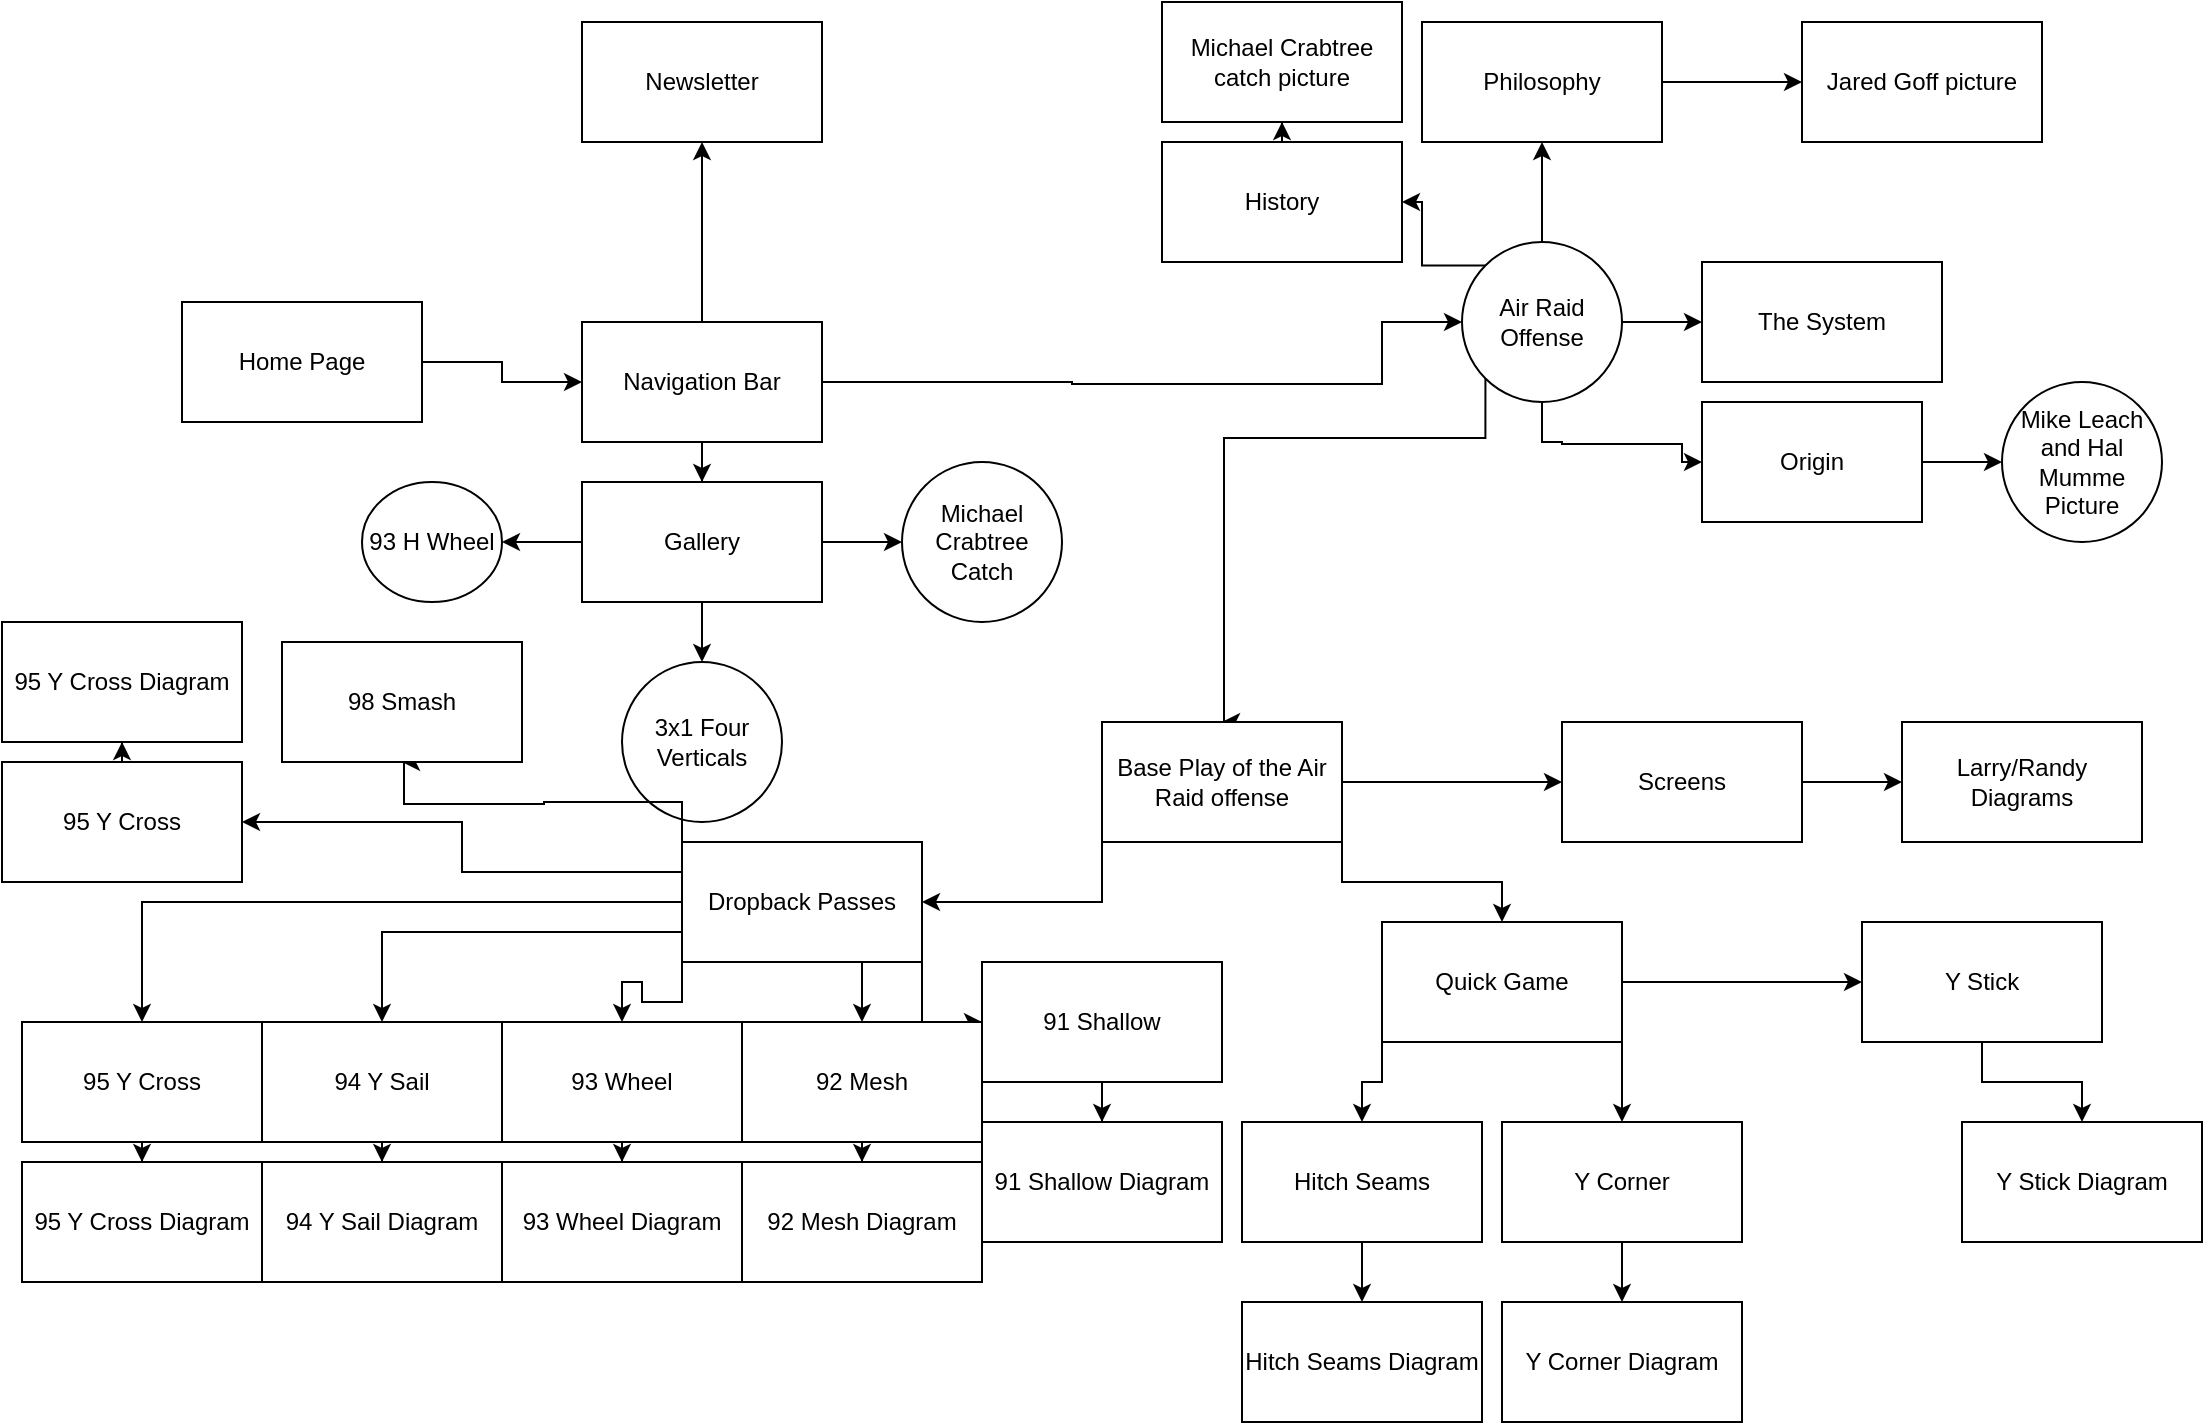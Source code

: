 <mxfile version="23.1.5" type="github">
  <diagram name="Page-1" id="gSwrzad6HnqjXwjjZc5N">
    <mxGraphModel dx="880" dy="434" grid="1" gridSize="10" guides="1" tooltips="1" connect="1" arrows="1" fold="1" page="1" pageScale="1" pageWidth="850" pageHeight="1100" math="0" shadow="0">
      <root>
        <mxCell id="0" />
        <mxCell id="1" parent="0" />
        <mxCell id="I6uTxzheeY5Ma2jro3Wz-3" value="" style="edgeStyle=orthogonalEdgeStyle;rounded=0;orthogonalLoop=1;jettySize=auto;html=1;" edge="1" parent="1" source="I6uTxzheeY5Ma2jro3Wz-1" target="I6uTxzheeY5Ma2jro3Wz-2">
          <mxGeometry relative="1" as="geometry" />
        </mxCell>
        <mxCell id="I6uTxzheeY5Ma2jro3Wz-1" value="Home Page" style="rounded=0;whiteSpace=wrap;html=1;" vertex="1" parent="1">
          <mxGeometry x="100" y="160" width="120" height="60" as="geometry" />
        </mxCell>
        <mxCell id="I6uTxzheeY5Ma2jro3Wz-5" value="" style="edgeStyle=orthogonalEdgeStyle;rounded=0;orthogonalLoop=1;jettySize=auto;html=1;entryX=0;entryY=0.5;entryDx=0;entryDy=0;" edge="1" parent="1" source="I6uTxzheeY5Ma2jro3Wz-2" target="I6uTxzheeY5Ma2jro3Wz-39">
          <mxGeometry relative="1" as="geometry">
            <mxPoint x="670" y="200" as="targetPoint" />
            <Array as="points">
              <mxPoint x="545" y="200" />
              <mxPoint x="545" y="201" />
              <mxPoint x="700" y="201" />
            </Array>
          </mxGeometry>
        </mxCell>
        <mxCell id="I6uTxzheeY5Ma2jro3Wz-7" value="" style="edgeStyle=orthogonalEdgeStyle;rounded=0;orthogonalLoop=1;jettySize=auto;html=1;" edge="1" parent="1" source="I6uTxzheeY5Ma2jro3Wz-2" target="I6uTxzheeY5Ma2jro3Wz-6">
          <mxGeometry relative="1" as="geometry" />
        </mxCell>
        <mxCell id="I6uTxzheeY5Ma2jro3Wz-12" value="" style="edgeStyle=orthogonalEdgeStyle;rounded=0;orthogonalLoop=1;jettySize=auto;html=1;" edge="1" parent="1" source="I6uTxzheeY5Ma2jro3Wz-2" target="I6uTxzheeY5Ma2jro3Wz-11">
          <mxGeometry relative="1" as="geometry" />
        </mxCell>
        <mxCell id="I6uTxzheeY5Ma2jro3Wz-2" value="Navigation Bar" style="rounded=0;whiteSpace=wrap;html=1;" vertex="1" parent="1">
          <mxGeometry x="300" y="170" width="120" height="60" as="geometry" />
        </mxCell>
        <mxCell id="I6uTxzheeY5Ma2jro3Wz-20" value="" style="edgeStyle=orthogonalEdgeStyle;rounded=0;orthogonalLoop=1;jettySize=auto;html=1;exitX=0.5;exitY=1;exitDx=0;exitDy=0;" edge="1" parent="1" source="I6uTxzheeY5Ma2jro3Wz-39" target="I6uTxzheeY5Ma2jro3Wz-19">
          <mxGeometry relative="1" as="geometry">
            <mxPoint x="730" y="230" as="sourcePoint" />
            <Array as="points">
              <mxPoint x="780" y="230" />
              <mxPoint x="790" y="230" />
              <mxPoint x="790" y="231" />
              <mxPoint x="850" y="231" />
            </Array>
          </mxGeometry>
        </mxCell>
        <mxCell id="I6uTxzheeY5Ma2jro3Wz-29" value="" style="edgeStyle=orthogonalEdgeStyle;rounded=0;orthogonalLoop=1;jettySize=auto;html=1;exitX=0;exitY=0;exitDx=0;exitDy=0;" edge="1" parent="1" source="I6uTxzheeY5Ma2jro3Wz-39" target="I6uTxzheeY5Ma2jro3Wz-28">
          <mxGeometry relative="1" as="geometry">
            <mxPoint x="730" y="170" as="sourcePoint" />
          </mxGeometry>
        </mxCell>
        <mxCell id="I6uTxzheeY5Ma2jro3Wz-33" value="" style="edgeStyle=orthogonalEdgeStyle;rounded=0;orthogonalLoop=1;jettySize=auto;html=1;exitX=1;exitY=0.5;exitDx=0;exitDy=0;" edge="1" parent="1" source="I6uTxzheeY5Ma2jro3Wz-39" target="I6uTxzheeY5Ma2jro3Wz-32">
          <mxGeometry relative="1" as="geometry">
            <mxPoint x="790" y="210" as="sourcePoint" />
            <Array as="points">
              <mxPoint x="850" y="170" />
              <mxPoint x="850" y="170" />
            </Array>
          </mxGeometry>
        </mxCell>
        <mxCell id="I6uTxzheeY5Ma2jro3Wz-6" value="Newsletter" style="rounded=0;whiteSpace=wrap;html=1;" vertex="1" parent="1">
          <mxGeometry x="300" y="20" width="120" height="60" as="geometry" />
        </mxCell>
        <mxCell id="I6uTxzheeY5Ma2jro3Wz-14" value="" style="edgeStyle=orthogonalEdgeStyle;rounded=0;orthogonalLoop=1;jettySize=auto;html=1;" edge="1" parent="1" source="I6uTxzheeY5Ma2jro3Wz-11" target="I6uTxzheeY5Ma2jro3Wz-13">
          <mxGeometry relative="1" as="geometry" />
        </mxCell>
        <mxCell id="I6uTxzheeY5Ma2jro3Wz-16" value="" style="edgeStyle=orthogonalEdgeStyle;rounded=0;orthogonalLoop=1;jettySize=auto;html=1;" edge="1" parent="1" source="I6uTxzheeY5Ma2jro3Wz-11" target="I6uTxzheeY5Ma2jro3Wz-15">
          <mxGeometry relative="1" as="geometry" />
        </mxCell>
        <mxCell id="I6uTxzheeY5Ma2jro3Wz-18" value="" style="edgeStyle=orthogonalEdgeStyle;rounded=0;orthogonalLoop=1;jettySize=auto;html=1;" edge="1" parent="1" source="I6uTxzheeY5Ma2jro3Wz-11" target="I6uTxzheeY5Ma2jro3Wz-17">
          <mxGeometry relative="1" as="geometry" />
        </mxCell>
        <mxCell id="I6uTxzheeY5Ma2jro3Wz-11" value="Gallery" style="rounded=0;whiteSpace=wrap;html=1;" vertex="1" parent="1">
          <mxGeometry x="300" y="250" width="120" height="60" as="geometry" />
        </mxCell>
        <mxCell id="I6uTxzheeY5Ma2jro3Wz-13" value="93 H Wheel" style="ellipse;whiteSpace=wrap;html=1;rounded=0;" vertex="1" parent="1">
          <mxGeometry x="190" y="250" width="70" height="60" as="geometry" />
        </mxCell>
        <mxCell id="I6uTxzheeY5Ma2jro3Wz-15" value="3x1 Four Verticals" style="ellipse;whiteSpace=wrap;html=1;rounded=0;" vertex="1" parent="1">
          <mxGeometry x="320" y="340" width="80" height="80" as="geometry" />
        </mxCell>
        <mxCell id="I6uTxzheeY5Ma2jro3Wz-17" value="Michael Crabtree Catch" style="ellipse;whiteSpace=wrap;html=1;rounded=0;" vertex="1" parent="1">
          <mxGeometry x="460" y="240" width="80" height="80" as="geometry" />
        </mxCell>
        <mxCell id="I6uTxzheeY5Ma2jro3Wz-27" value="" style="edgeStyle=orthogonalEdgeStyle;rounded=0;orthogonalLoop=1;jettySize=auto;html=1;" edge="1" parent="1" source="I6uTxzheeY5Ma2jro3Wz-19" target="I6uTxzheeY5Ma2jro3Wz-26">
          <mxGeometry relative="1" as="geometry" />
        </mxCell>
        <mxCell id="I6uTxzheeY5Ma2jro3Wz-19" value="Origin" style="rounded=0;whiteSpace=wrap;html=1;" vertex="1" parent="1">
          <mxGeometry x="860" y="210" width="110" height="60" as="geometry" />
        </mxCell>
        <mxCell id="I6uTxzheeY5Ma2jro3Wz-26" value="Mike Leach and Hal Mumme Picture" style="ellipse;whiteSpace=wrap;html=1;rounded=0;" vertex="1" parent="1">
          <mxGeometry x="1010" y="200" width="80" height="80" as="geometry" />
        </mxCell>
        <mxCell id="I6uTxzheeY5Ma2jro3Wz-31" value="" style="edgeStyle=orthogonalEdgeStyle;rounded=0;orthogonalLoop=1;jettySize=auto;html=1;" edge="1" parent="1" source="I6uTxzheeY5Ma2jro3Wz-28" target="I6uTxzheeY5Ma2jro3Wz-30">
          <mxGeometry relative="1" as="geometry" />
        </mxCell>
        <mxCell id="I6uTxzheeY5Ma2jro3Wz-28" value="History" style="rounded=0;whiteSpace=wrap;html=1;" vertex="1" parent="1">
          <mxGeometry x="590" y="80" width="120" height="60" as="geometry" />
        </mxCell>
        <mxCell id="I6uTxzheeY5Ma2jro3Wz-30" value="Michael Crabtree catch picture" style="rounded=0;whiteSpace=wrap;html=1;" vertex="1" parent="1">
          <mxGeometry x="590" y="10" width="120" height="60" as="geometry" />
        </mxCell>
        <mxCell id="I6uTxzheeY5Ma2jro3Wz-32" value="The System" style="rounded=0;whiteSpace=wrap;html=1;" vertex="1" parent="1">
          <mxGeometry x="860" y="140" width="120" height="60" as="geometry" />
        </mxCell>
        <mxCell id="I6uTxzheeY5Ma2jro3Wz-40" style="edgeStyle=orthogonalEdgeStyle;rounded=0;orthogonalLoop=1;jettySize=auto;html=1;exitX=0.5;exitY=0;exitDx=0;exitDy=0;" edge="1" parent="1" source="I6uTxzheeY5Ma2jro3Wz-39" target="I6uTxzheeY5Ma2jro3Wz-41">
          <mxGeometry relative="1" as="geometry">
            <mxPoint x="780" y="90" as="targetPoint" />
          </mxGeometry>
        </mxCell>
        <mxCell id="I6uTxzheeY5Ma2jro3Wz-44" style="edgeStyle=orthogonalEdgeStyle;rounded=0;orthogonalLoop=1;jettySize=auto;html=1;exitX=0;exitY=1;exitDx=0;exitDy=0;entryX=0.5;entryY=0;entryDx=0;entryDy=0;" edge="1" parent="1" source="I6uTxzheeY5Ma2jro3Wz-39" target="I6uTxzheeY5Ma2jro3Wz-46">
          <mxGeometry relative="1" as="geometry">
            <mxPoint x="620" y="370" as="targetPoint" />
            <Array as="points">
              <mxPoint x="621" y="228" />
            </Array>
          </mxGeometry>
        </mxCell>
        <mxCell id="I6uTxzheeY5Ma2jro3Wz-39" value="Air Raid Offense" style="ellipse;whiteSpace=wrap;html=1;aspect=fixed;" vertex="1" parent="1">
          <mxGeometry x="740" y="130" width="80" height="80" as="geometry" />
        </mxCell>
        <mxCell id="I6uTxzheeY5Ma2jro3Wz-43" value="" style="edgeStyle=orthogonalEdgeStyle;rounded=0;orthogonalLoop=1;jettySize=auto;html=1;" edge="1" parent="1" source="I6uTxzheeY5Ma2jro3Wz-41" target="I6uTxzheeY5Ma2jro3Wz-42">
          <mxGeometry relative="1" as="geometry" />
        </mxCell>
        <mxCell id="I6uTxzheeY5Ma2jro3Wz-41" value="Philosophy" style="rounded=0;whiteSpace=wrap;html=1;" vertex="1" parent="1">
          <mxGeometry x="720" y="20" width="120" height="60" as="geometry" />
        </mxCell>
        <mxCell id="I6uTxzheeY5Ma2jro3Wz-42" value="Jared Goff picture" style="rounded=0;whiteSpace=wrap;html=1;" vertex="1" parent="1">
          <mxGeometry x="910" y="20" width="120" height="60" as="geometry" />
        </mxCell>
        <mxCell id="I6uTxzheeY5Ma2jro3Wz-49" value="" style="edgeStyle=orthogonalEdgeStyle;rounded=0;orthogonalLoop=1;jettySize=auto;html=1;exitX=1;exitY=1;exitDx=0;exitDy=0;" edge="1" parent="1" source="I6uTxzheeY5Ma2jro3Wz-46" target="I6uTxzheeY5Ma2jro3Wz-48">
          <mxGeometry relative="1" as="geometry" />
        </mxCell>
        <mxCell id="I6uTxzheeY5Ma2jro3Wz-50" style="edgeStyle=orthogonalEdgeStyle;rounded=0;orthogonalLoop=1;jettySize=auto;html=1;exitX=1;exitY=0.5;exitDx=0;exitDy=0;" edge="1" parent="1" source="I6uTxzheeY5Ma2jro3Wz-46" target="I6uTxzheeY5Ma2jro3Wz-64">
          <mxGeometry relative="1" as="geometry">
            <mxPoint x="1040" y="520" as="targetPoint" />
            <Array as="points">
              <mxPoint x="790" y="400" />
              <mxPoint x="790" y="400" />
            </Array>
          </mxGeometry>
        </mxCell>
        <mxCell id="I6uTxzheeY5Ma2jro3Wz-51" style="edgeStyle=orthogonalEdgeStyle;rounded=0;orthogonalLoop=1;jettySize=auto;html=1;exitX=0;exitY=1;exitDx=0;exitDy=0;" edge="1" parent="1" source="I6uTxzheeY5Ma2jro3Wz-46" target="I6uTxzheeY5Ma2jro3Wz-67">
          <mxGeometry relative="1" as="geometry">
            <mxPoint x="470" y="540" as="targetPoint" />
          </mxGeometry>
        </mxCell>
        <mxCell id="I6uTxzheeY5Ma2jro3Wz-46" value="Base Play of the Air Raid offense" style="rounded=0;whiteSpace=wrap;html=1;" vertex="1" parent="1">
          <mxGeometry x="560" y="370" width="120" height="60" as="geometry" />
        </mxCell>
        <mxCell id="I6uTxzheeY5Ma2jro3Wz-53" value="" style="edgeStyle=orthogonalEdgeStyle;rounded=0;orthogonalLoop=1;jettySize=auto;html=1;exitX=1;exitY=1;exitDx=0;exitDy=0;" edge="1" parent="1" source="I6uTxzheeY5Ma2jro3Wz-48" target="I6uTxzheeY5Ma2jro3Wz-52">
          <mxGeometry relative="1" as="geometry" />
        </mxCell>
        <mxCell id="I6uTxzheeY5Ma2jro3Wz-56" style="edgeStyle=orthogonalEdgeStyle;rounded=0;orthogonalLoop=1;jettySize=auto;html=1;exitX=0;exitY=1;exitDx=0;exitDy=0;" edge="1" parent="1" source="I6uTxzheeY5Ma2jro3Wz-48" target="I6uTxzheeY5Ma2jro3Wz-57">
          <mxGeometry relative="1" as="geometry">
            <mxPoint x="480" y="660" as="targetPoint" />
          </mxGeometry>
        </mxCell>
        <mxCell id="I6uTxzheeY5Ma2jro3Wz-83" style="edgeStyle=orthogonalEdgeStyle;rounded=0;orthogonalLoop=1;jettySize=auto;html=1;exitX=1;exitY=0.5;exitDx=0;exitDy=0;entryX=0;entryY=0.5;entryDx=0;entryDy=0;" edge="1" parent="1" source="I6uTxzheeY5Ma2jro3Wz-48" target="I6uTxzheeY5Ma2jro3Wz-61">
          <mxGeometry relative="1" as="geometry" />
        </mxCell>
        <mxCell id="I6uTxzheeY5Ma2jro3Wz-48" value="Quick Game" style="rounded=0;whiteSpace=wrap;html=1;" vertex="1" parent="1">
          <mxGeometry x="700" y="470" width="120" height="60" as="geometry" />
        </mxCell>
        <mxCell id="I6uTxzheeY5Ma2jro3Wz-55" value="" style="edgeStyle=orthogonalEdgeStyle;rounded=0;orthogonalLoop=1;jettySize=auto;html=1;" edge="1" parent="1" source="I6uTxzheeY5Ma2jro3Wz-52" target="I6uTxzheeY5Ma2jro3Wz-54">
          <mxGeometry relative="1" as="geometry" />
        </mxCell>
        <mxCell id="I6uTxzheeY5Ma2jro3Wz-52" value="Y Corner" style="rounded=0;whiteSpace=wrap;html=1;" vertex="1" parent="1">
          <mxGeometry x="760" y="570" width="120" height="60" as="geometry" />
        </mxCell>
        <mxCell id="I6uTxzheeY5Ma2jro3Wz-54" value="Y Corner Diagram" style="rounded=0;whiteSpace=wrap;html=1;" vertex="1" parent="1">
          <mxGeometry x="760" y="660" width="120" height="60" as="geometry" />
        </mxCell>
        <mxCell id="I6uTxzheeY5Ma2jro3Wz-59" value="" style="edgeStyle=orthogonalEdgeStyle;rounded=0;orthogonalLoop=1;jettySize=auto;html=1;" edge="1" parent="1" source="I6uTxzheeY5Ma2jro3Wz-57" target="I6uTxzheeY5Ma2jro3Wz-58">
          <mxGeometry relative="1" as="geometry" />
        </mxCell>
        <mxCell id="I6uTxzheeY5Ma2jro3Wz-57" value="Hitch Seams" style="rounded=0;whiteSpace=wrap;html=1;" vertex="1" parent="1">
          <mxGeometry x="630" y="570" width="120" height="60" as="geometry" />
        </mxCell>
        <mxCell id="I6uTxzheeY5Ma2jro3Wz-58" value="Hitch Seams Diagram" style="rounded=0;whiteSpace=wrap;html=1;" vertex="1" parent="1">
          <mxGeometry x="630" y="660" width="120" height="60" as="geometry" />
        </mxCell>
        <mxCell id="I6uTxzheeY5Ma2jro3Wz-63" value="" style="edgeStyle=orthogonalEdgeStyle;rounded=0;orthogonalLoop=1;jettySize=auto;html=1;" edge="1" parent="1" source="I6uTxzheeY5Ma2jro3Wz-61" target="I6uTxzheeY5Ma2jro3Wz-62">
          <mxGeometry relative="1" as="geometry" />
        </mxCell>
        <mxCell id="I6uTxzheeY5Ma2jro3Wz-61" value="Y Stick" style="rounded=0;whiteSpace=wrap;html=1;" vertex="1" parent="1">
          <mxGeometry x="940" y="470" width="120" height="60" as="geometry" />
        </mxCell>
        <mxCell id="I6uTxzheeY5Ma2jro3Wz-62" value="Y Stick Diagram" style="rounded=0;whiteSpace=wrap;html=1;" vertex="1" parent="1">
          <mxGeometry x="990" y="570" width="120" height="60" as="geometry" />
        </mxCell>
        <mxCell id="I6uTxzheeY5Ma2jro3Wz-66" value="" style="edgeStyle=orthogonalEdgeStyle;rounded=0;orthogonalLoop=1;jettySize=auto;html=1;" edge="1" parent="1" source="I6uTxzheeY5Ma2jro3Wz-64" target="I6uTxzheeY5Ma2jro3Wz-65">
          <mxGeometry relative="1" as="geometry" />
        </mxCell>
        <mxCell id="I6uTxzheeY5Ma2jro3Wz-64" value="Screens" style="rounded=0;whiteSpace=wrap;html=1;" vertex="1" parent="1">
          <mxGeometry x="790" y="370" width="120" height="60" as="geometry" />
        </mxCell>
        <mxCell id="I6uTxzheeY5Ma2jro3Wz-65" value="Larry/Randy Diagrams" style="rounded=0;whiteSpace=wrap;html=1;" vertex="1" parent="1">
          <mxGeometry x="960" y="370" width="120" height="60" as="geometry" />
        </mxCell>
        <mxCell id="I6uTxzheeY5Ma2jro3Wz-69" style="edgeStyle=orthogonalEdgeStyle;rounded=0;orthogonalLoop=1;jettySize=auto;html=1;exitX=1;exitY=1;exitDx=0;exitDy=0;" edge="1" parent="1" source="I6uTxzheeY5Ma2jro3Wz-67" target="I6uTxzheeY5Ma2jro3Wz-70">
          <mxGeometry relative="1" as="geometry">
            <mxPoint x="250" y="560" as="targetPoint" />
          </mxGeometry>
        </mxCell>
        <mxCell id="I6uTxzheeY5Ma2jro3Wz-77" style="edgeStyle=orthogonalEdgeStyle;rounded=0;orthogonalLoop=1;jettySize=auto;html=1;exitX=0;exitY=1;exitDx=0;exitDy=0;" edge="1" parent="1" source="I6uTxzheeY5Ma2jro3Wz-67" target="I6uTxzheeY5Ma2jro3Wz-78">
          <mxGeometry relative="1" as="geometry">
            <mxPoint x="270" y="510" as="targetPoint" />
          </mxGeometry>
        </mxCell>
        <mxCell id="I6uTxzheeY5Ma2jro3Wz-81" style="edgeStyle=orthogonalEdgeStyle;rounded=0;orthogonalLoop=1;jettySize=auto;html=1;exitX=0;exitY=0.25;exitDx=0;exitDy=0;" edge="1" parent="1" source="I6uTxzheeY5Ma2jro3Wz-67">
          <mxGeometry relative="1" as="geometry">
            <mxPoint x="360" y="480" as="targetPoint" />
          </mxGeometry>
        </mxCell>
        <mxCell id="I6uTxzheeY5Ma2jro3Wz-87" style="edgeStyle=orthogonalEdgeStyle;rounded=0;orthogonalLoop=1;jettySize=auto;html=1;exitX=0;exitY=0.75;exitDx=0;exitDy=0;" edge="1" parent="1" source="I6uTxzheeY5Ma2jro3Wz-67" target="I6uTxzheeY5Ma2jro3Wz-88">
          <mxGeometry relative="1" as="geometry">
            <mxPoint x="100" y="520" as="targetPoint" />
          </mxGeometry>
        </mxCell>
        <mxCell id="I6uTxzheeY5Ma2jro3Wz-92" value="" style="edgeStyle=orthogonalEdgeStyle;rounded=0;orthogonalLoop=1;jettySize=auto;html=1;" edge="1" parent="1" source="I6uTxzheeY5Ma2jro3Wz-67" target="I6uTxzheeY5Ma2jro3Wz-91">
          <mxGeometry relative="1" as="geometry" />
        </mxCell>
        <mxCell id="I6uTxzheeY5Ma2jro3Wz-95" style="edgeStyle=orthogonalEdgeStyle;rounded=0;orthogonalLoop=1;jettySize=auto;html=1;exitX=0;exitY=0.25;exitDx=0;exitDy=0;" edge="1" parent="1" source="I6uTxzheeY5Ma2jro3Wz-67" target="I6uTxzheeY5Ma2jro3Wz-96">
          <mxGeometry relative="1" as="geometry">
            <mxPoint x="110" y="410" as="targetPoint" />
          </mxGeometry>
        </mxCell>
        <mxCell id="I6uTxzheeY5Ma2jro3Wz-99" style="edgeStyle=orthogonalEdgeStyle;rounded=0;orthogonalLoop=1;jettySize=auto;html=1;exitX=0;exitY=0;exitDx=0;exitDy=0;entryX=0.5;entryY=1;entryDx=0;entryDy=0;" edge="1" parent="1" source="I6uTxzheeY5Ma2jro3Wz-67" target="I6uTxzheeY5Ma2jro3Wz-101">
          <mxGeometry relative="1" as="geometry">
            <mxPoint x="210" y="390" as="targetPoint" />
            <Array as="points">
              <mxPoint x="350" y="410" />
              <mxPoint x="281" y="410" />
              <mxPoint x="281" y="411" />
              <mxPoint x="211" y="411" />
            </Array>
          </mxGeometry>
        </mxCell>
        <mxCell id="I6uTxzheeY5Ma2jro3Wz-67" value="Dropback Passes" style="rounded=0;whiteSpace=wrap;html=1;" vertex="1" parent="1">
          <mxGeometry x="350" y="430" width="120" height="60" as="geometry" />
        </mxCell>
        <mxCell id="I6uTxzheeY5Ma2jro3Wz-72" value="" style="edgeStyle=orthogonalEdgeStyle;rounded=0;orthogonalLoop=1;jettySize=auto;html=1;" edge="1" parent="1" source="I6uTxzheeY5Ma2jro3Wz-70" target="I6uTxzheeY5Ma2jro3Wz-71">
          <mxGeometry relative="1" as="geometry" />
        </mxCell>
        <mxCell id="I6uTxzheeY5Ma2jro3Wz-70" value="91 Shallow" style="rounded=0;whiteSpace=wrap;html=1;" vertex="1" parent="1">
          <mxGeometry x="500" y="490" width="120" height="60" as="geometry" />
        </mxCell>
        <mxCell id="I6uTxzheeY5Ma2jro3Wz-71" value="91 Shallow Diagram" style="rounded=0;whiteSpace=wrap;html=1;" vertex="1" parent="1">
          <mxGeometry x="500" y="570" width="120" height="60" as="geometry" />
        </mxCell>
        <mxCell id="I6uTxzheeY5Ma2jro3Wz-76" value="" style="edgeStyle=orthogonalEdgeStyle;rounded=0;orthogonalLoop=1;jettySize=auto;html=1;" edge="1" parent="1" source="I6uTxzheeY5Ma2jro3Wz-74" target="I6uTxzheeY5Ma2jro3Wz-75">
          <mxGeometry relative="1" as="geometry" />
        </mxCell>
        <mxCell id="I6uTxzheeY5Ma2jro3Wz-75" value="92 Mesh Diagram" style="rounded=0;whiteSpace=wrap;html=1;" vertex="1" parent="1">
          <mxGeometry x="380" y="590" width="120" height="60" as="geometry" />
        </mxCell>
        <mxCell id="I6uTxzheeY5Ma2jro3Wz-80" value="" style="edgeStyle=orthogonalEdgeStyle;rounded=0;orthogonalLoop=1;jettySize=auto;html=1;" edge="1" parent="1" source="I6uTxzheeY5Ma2jro3Wz-78" target="I6uTxzheeY5Ma2jro3Wz-79">
          <mxGeometry relative="1" as="geometry" />
        </mxCell>
        <mxCell id="I6uTxzheeY5Ma2jro3Wz-78" value="93 Wheel" style="rounded=0;whiteSpace=wrap;html=1;" vertex="1" parent="1">
          <mxGeometry x="260" y="520" width="120" height="60" as="geometry" />
        </mxCell>
        <mxCell id="I6uTxzheeY5Ma2jro3Wz-79" value="93 Wheel Diagram" style="rounded=0;whiteSpace=wrap;html=1;" vertex="1" parent="1">
          <mxGeometry x="260" y="590" width="120" height="60" as="geometry" />
        </mxCell>
        <mxCell id="I6uTxzheeY5Ma2jro3Wz-85" value="" style="edgeStyle=orthogonalEdgeStyle;rounded=0;orthogonalLoop=1;jettySize=auto;html=1;exitX=0.75;exitY=1;exitDx=0;exitDy=0;" edge="1" parent="1" source="I6uTxzheeY5Ma2jro3Wz-67" target="I6uTxzheeY5Ma2jro3Wz-74">
          <mxGeometry relative="1" as="geometry">
            <mxPoint x="120" y="620" as="targetPoint" />
            <mxPoint x="350" y="490" as="sourcePoint" />
          </mxGeometry>
        </mxCell>
        <mxCell id="I6uTxzheeY5Ma2jro3Wz-74" value="92 Mesh" style="rounded=0;whiteSpace=wrap;html=1;" vertex="1" parent="1">
          <mxGeometry x="380" y="520" width="120" height="60" as="geometry" />
        </mxCell>
        <mxCell id="I6uTxzheeY5Ma2jro3Wz-90" value="" style="edgeStyle=orthogonalEdgeStyle;rounded=0;orthogonalLoop=1;jettySize=auto;html=1;" edge="1" parent="1" source="I6uTxzheeY5Ma2jro3Wz-88" target="I6uTxzheeY5Ma2jro3Wz-89">
          <mxGeometry relative="1" as="geometry" />
        </mxCell>
        <mxCell id="I6uTxzheeY5Ma2jro3Wz-88" value="94 Y Sail" style="rounded=0;whiteSpace=wrap;html=1;" vertex="1" parent="1">
          <mxGeometry x="140" y="520" width="120" height="60" as="geometry" />
        </mxCell>
        <mxCell id="I6uTxzheeY5Ma2jro3Wz-89" value="94 Y Sail Diagram" style="rounded=0;whiteSpace=wrap;html=1;" vertex="1" parent="1">
          <mxGeometry x="140" y="590" width="120" height="60" as="geometry" />
        </mxCell>
        <mxCell id="I6uTxzheeY5Ma2jro3Wz-94" value="" style="edgeStyle=orthogonalEdgeStyle;rounded=0;orthogonalLoop=1;jettySize=auto;html=1;" edge="1" parent="1" source="I6uTxzheeY5Ma2jro3Wz-91" target="I6uTxzheeY5Ma2jro3Wz-93">
          <mxGeometry relative="1" as="geometry" />
        </mxCell>
        <mxCell id="I6uTxzheeY5Ma2jro3Wz-91" value="95 Y Cross" style="rounded=0;whiteSpace=wrap;html=1;" vertex="1" parent="1">
          <mxGeometry x="20" y="520" width="120" height="60" as="geometry" />
        </mxCell>
        <mxCell id="I6uTxzheeY5Ma2jro3Wz-93" value="95 Y Cross Diagram" style="rounded=0;whiteSpace=wrap;html=1;" vertex="1" parent="1">
          <mxGeometry x="20" y="590" width="120" height="60" as="geometry" />
        </mxCell>
        <mxCell id="I6uTxzheeY5Ma2jro3Wz-98" value="" style="edgeStyle=orthogonalEdgeStyle;rounded=0;orthogonalLoop=1;jettySize=auto;html=1;" edge="1" parent="1" source="I6uTxzheeY5Ma2jro3Wz-96" target="I6uTxzheeY5Ma2jro3Wz-97">
          <mxGeometry relative="1" as="geometry" />
        </mxCell>
        <mxCell id="I6uTxzheeY5Ma2jro3Wz-96" value="95 Y Cross" style="rounded=0;whiteSpace=wrap;html=1;" vertex="1" parent="1">
          <mxGeometry x="10" y="390" width="120" height="60" as="geometry" />
        </mxCell>
        <mxCell id="I6uTxzheeY5Ma2jro3Wz-97" value="95 Y Cross Diagram" style="rounded=0;whiteSpace=wrap;html=1;" vertex="1" parent="1">
          <mxGeometry x="10" y="320" width="120" height="60" as="geometry" />
        </mxCell>
        <mxCell id="I6uTxzheeY5Ma2jro3Wz-101" value="98 Smash" style="rounded=0;whiteSpace=wrap;html=1;" vertex="1" parent="1">
          <mxGeometry x="150" y="330" width="120" height="60" as="geometry" />
        </mxCell>
      </root>
    </mxGraphModel>
  </diagram>
</mxfile>
